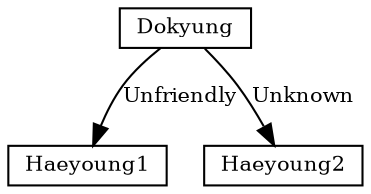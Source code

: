 digraph {
	graph [dpi=300 rankdir=TB rotate=0 size="4,2"]
	node [fontsize=10 height=0.1]
	edge [fontsize=10]
	Dokyung [shape=rectangle]
	Haeyoung1 [shape=rectangle]
	Haeyoung2 [shape=rectangle]
	Dokyung -> Haeyoung1 [label=Unfriendly]
	Dokyung -> Haeyoung2 [label=Unknown]
}
